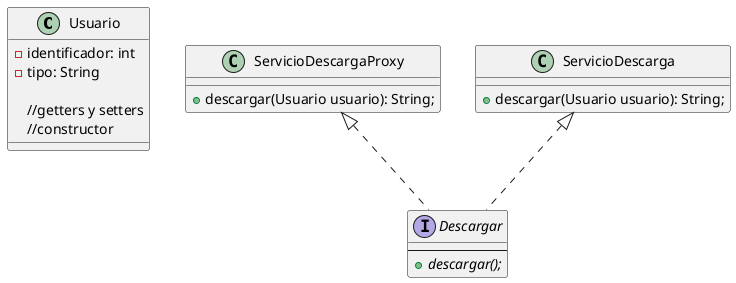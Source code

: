 @startuml

class Usuario {
- identificador: int
- tipo: String

//getters y setters
//constructor
}

interface Descargar {
--
+ {abstract} descargar();
}
class ServicioDescargaProxy{
+ descargar(Usuario usuario): String;
}
class ServicioDescarga{
+ descargar(Usuario usuario): String;
}

ServicioDescargaProxy <|.. Descargar
ServicioDescarga <|.. Descargar

@enduml